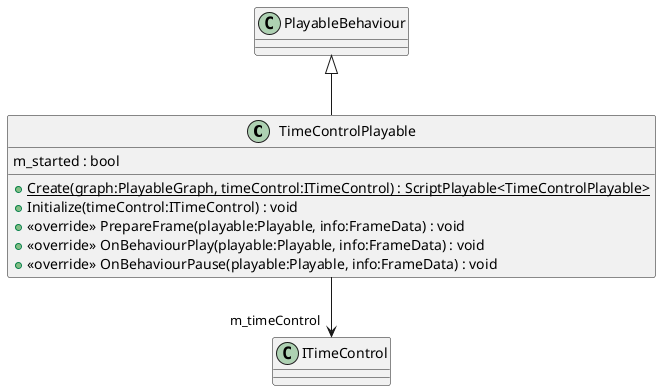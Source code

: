 @startuml
class TimeControlPlayable {
    m_started : bool
    + {static} Create(graph:PlayableGraph, timeControl:ITimeControl) : ScriptPlayable<TimeControlPlayable>
    + Initialize(timeControl:ITimeControl) : void
    + <<override>> PrepareFrame(playable:Playable, info:FrameData) : void
    + <<override>> OnBehaviourPlay(playable:Playable, info:FrameData) : void
    + <<override>> OnBehaviourPause(playable:Playable, info:FrameData) : void
}
PlayableBehaviour <|-- TimeControlPlayable
TimeControlPlayable --> "m_timeControl" ITimeControl
@enduml
